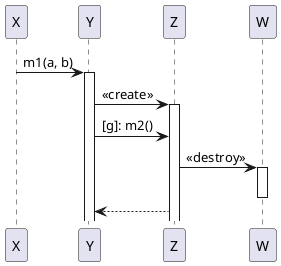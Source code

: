@startuml
participant X
participant Y
participant Z
participant W

X -> Y: m1(a, b)
activate Y
Y -> Z: <<create>>
activate Z
Y -> Z: [g]: m2()
Z -> W: <<destroy>>
activate W
deactivate W
Z --> Y
@enduml